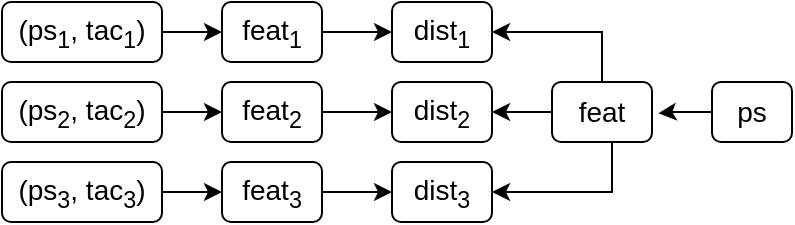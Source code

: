 <mxfile version="27.1.5">
  <diagram name="Page-1" id="JNd1bpoNFcMxP8eTp1bo">
    <mxGraphModel dx="544" dy="304" grid="1" gridSize="10" guides="1" tooltips="1" connect="1" arrows="1" fold="1" page="1" pageScale="1" pageWidth="827" pageHeight="1169" math="0" shadow="0">
      <root>
        <mxCell id="0" />
        <mxCell id="1" parent="0" />
        <mxCell id="KZFhsWJX5YV0KJJZ43mK-5" style="edgeStyle=orthogonalEdgeStyle;rounded=0;orthogonalLoop=1;jettySize=auto;html=1;exitX=1;exitY=0.5;exitDx=0;exitDy=0;entryX=0;entryY=0.5;entryDx=0;entryDy=0;" edge="1" parent="1" source="zLQOwcotstx5ZkCRBeIc-1" target="KZFhsWJX5YV0KJJZ43mK-2">
          <mxGeometry relative="1" as="geometry" />
        </mxCell>
        <mxCell id="zLQOwcotstx5ZkCRBeIc-1" value="&lt;font style=&quot;font-size: 14px;&quot;&gt;(ps&lt;sub style=&quot;&quot;&gt;1&lt;/sub&gt;, tac&lt;sub style=&quot;&quot;&gt;1&lt;/sub&gt;)&lt;/font&gt;" style="rounded=1;whiteSpace=wrap;html=1;" parent="1" vertex="1">
          <mxGeometry x="15" y="80" width="80" height="30" as="geometry" />
        </mxCell>
        <mxCell id="KZFhsWJX5YV0KJJZ43mK-8" style="edgeStyle=orthogonalEdgeStyle;rounded=0;orthogonalLoop=1;jettySize=auto;html=1;exitX=1;exitY=0.5;exitDx=0;exitDy=0;" edge="1" parent="1" source="zLQOwcotstx5ZkCRBeIc-3" target="KZFhsWJX5YV0KJJZ43mK-3">
          <mxGeometry relative="1" as="geometry" />
        </mxCell>
        <mxCell id="zLQOwcotstx5ZkCRBeIc-3" value="&lt;font style=&quot;font-size: 14px;&quot;&gt;(ps&lt;sub style=&quot;&quot;&gt;2&lt;/sub&gt;, tac&lt;sub style=&quot;&quot;&gt;2&lt;/sub&gt;)&lt;/font&gt;" style="rounded=1;whiteSpace=wrap;html=1;" parent="1" vertex="1">
          <mxGeometry x="15" y="120" width="80" height="30" as="geometry" />
        </mxCell>
        <mxCell id="KZFhsWJX5YV0KJJZ43mK-7" style="edgeStyle=orthogonalEdgeStyle;rounded=0;orthogonalLoop=1;jettySize=auto;html=1;exitX=1;exitY=0.5;exitDx=0;exitDy=0;entryX=0;entryY=0.5;entryDx=0;entryDy=0;" edge="1" parent="1" source="KZFhsWJX5YV0KJJZ43mK-1" target="KZFhsWJX5YV0KJJZ43mK-4">
          <mxGeometry relative="1" as="geometry" />
        </mxCell>
        <mxCell id="KZFhsWJX5YV0KJJZ43mK-1" value="&lt;font style=&quot;font-size: 14px;&quot;&gt;(ps&lt;sub style=&quot;&quot;&gt;3&lt;/sub&gt;, tac&lt;sub style=&quot;&quot;&gt;3&lt;/sub&gt;)&lt;/font&gt;" style="rounded=1;whiteSpace=wrap;html=1;" vertex="1" parent="1">
          <mxGeometry x="15" y="160" width="80" height="30" as="geometry" />
        </mxCell>
        <mxCell id="KZFhsWJX5YV0KJJZ43mK-14" style="edgeStyle=orthogonalEdgeStyle;rounded=0;orthogonalLoop=1;jettySize=auto;html=1;exitX=1;exitY=0.5;exitDx=0;exitDy=0;entryX=0;entryY=0.5;entryDx=0;entryDy=0;" edge="1" parent="1" source="KZFhsWJX5YV0KJJZ43mK-2" target="KZFhsWJX5YV0KJJZ43mK-11">
          <mxGeometry relative="1" as="geometry" />
        </mxCell>
        <mxCell id="KZFhsWJX5YV0KJJZ43mK-2" value="&lt;span style=&quot;font-size: 14px;&quot;&gt;feat&lt;sub&gt;1&lt;/sub&gt;&lt;/span&gt;" style="rounded=1;whiteSpace=wrap;html=1;" vertex="1" parent="1">
          <mxGeometry x="125" y="80" width="50" height="30" as="geometry" />
        </mxCell>
        <mxCell id="KZFhsWJX5YV0KJJZ43mK-15" style="edgeStyle=orthogonalEdgeStyle;rounded=0;orthogonalLoop=1;jettySize=auto;html=1;exitX=1;exitY=0.5;exitDx=0;exitDy=0;entryX=0;entryY=0.5;entryDx=0;entryDy=0;" edge="1" parent="1" source="KZFhsWJX5YV0KJJZ43mK-3" target="KZFhsWJX5YV0KJJZ43mK-12">
          <mxGeometry relative="1" as="geometry" />
        </mxCell>
        <mxCell id="KZFhsWJX5YV0KJJZ43mK-3" value="&lt;span style=&quot;font-size: 14px;&quot;&gt;feat&lt;sub&gt;2&lt;/sub&gt;&lt;/span&gt;" style="rounded=1;whiteSpace=wrap;html=1;" vertex="1" parent="1">
          <mxGeometry x="125" y="120" width="50" height="30" as="geometry" />
        </mxCell>
        <mxCell id="KZFhsWJX5YV0KJJZ43mK-18" style="edgeStyle=orthogonalEdgeStyle;rounded=0;orthogonalLoop=1;jettySize=auto;html=1;exitX=1;exitY=0.5;exitDx=0;exitDy=0;entryX=0;entryY=0.5;entryDx=0;entryDy=0;" edge="1" parent="1" source="KZFhsWJX5YV0KJJZ43mK-4" target="KZFhsWJX5YV0KJJZ43mK-13">
          <mxGeometry relative="1" as="geometry" />
        </mxCell>
        <mxCell id="KZFhsWJX5YV0KJJZ43mK-4" value="&lt;span style=&quot;font-size: 14px;&quot;&gt;feat&lt;sub&gt;3&lt;/sub&gt;&lt;/span&gt;" style="rounded=1;whiteSpace=wrap;html=1;" vertex="1" parent="1">
          <mxGeometry x="125" y="160" width="50" height="30" as="geometry" />
        </mxCell>
        <mxCell id="KZFhsWJX5YV0KJJZ43mK-9" value="&lt;font style=&quot;font-size: 14px;&quot;&gt;ps&lt;/font&gt;" style="rounded=1;whiteSpace=wrap;html=1;" vertex="1" parent="1">
          <mxGeometry x="370" y="120" width="40" height="30" as="geometry" />
        </mxCell>
        <mxCell id="KZFhsWJX5YV0KJJZ43mK-21" style="edgeStyle=orthogonalEdgeStyle;rounded=0;orthogonalLoop=1;jettySize=auto;html=1;exitX=0;exitY=0.5;exitDx=0;exitDy=0;" edge="1" parent="1" source="KZFhsWJX5YV0KJJZ43mK-10">
          <mxGeometry relative="1" as="geometry">
            <mxPoint x="260" y="134.84" as="targetPoint" />
            <mxPoint x="300" y="134.64" as="sourcePoint" />
          </mxGeometry>
        </mxCell>
        <mxCell id="KZFhsWJX5YV0KJJZ43mK-24" style="edgeStyle=orthogonalEdgeStyle;rounded=0;orthogonalLoop=1;jettySize=auto;html=1;exitX=0.5;exitY=0;exitDx=0;exitDy=0;entryX=1;entryY=0.5;entryDx=0;entryDy=0;" edge="1" parent="1" source="KZFhsWJX5YV0KJJZ43mK-10" target="KZFhsWJX5YV0KJJZ43mK-11">
          <mxGeometry relative="1" as="geometry" />
        </mxCell>
        <mxCell id="KZFhsWJX5YV0KJJZ43mK-25" style="edgeStyle=orthogonalEdgeStyle;rounded=0;orthogonalLoop=1;jettySize=auto;html=1;entryX=1;entryY=0.5;entryDx=0;entryDy=0;" edge="1" parent="1" source="KZFhsWJX5YV0KJJZ43mK-10" target="KZFhsWJX5YV0KJJZ43mK-13">
          <mxGeometry relative="1" as="geometry">
            <Array as="points">
              <mxPoint x="320" y="175" />
            </Array>
          </mxGeometry>
        </mxCell>
        <mxCell id="KZFhsWJX5YV0KJJZ43mK-10" value="&lt;span style=&quot;font-size: 14px;&quot;&gt;feat&lt;/span&gt;" style="rounded=1;whiteSpace=wrap;html=1;" vertex="1" parent="1">
          <mxGeometry x="290" y="120" width="50" height="30" as="geometry" />
        </mxCell>
        <mxCell id="KZFhsWJX5YV0KJJZ43mK-11" value="&lt;span style=&quot;font-size: 14px;&quot;&gt;dist&lt;sub&gt;1&lt;/sub&gt;&lt;/span&gt;" style="rounded=1;whiteSpace=wrap;html=1;" vertex="1" parent="1">
          <mxGeometry x="210" y="80" width="50" height="30" as="geometry" />
        </mxCell>
        <mxCell id="KZFhsWJX5YV0KJJZ43mK-12" value="&lt;span style=&quot;font-size: 14px;&quot;&gt;dist&lt;sub&gt;2&lt;/sub&gt;&lt;/span&gt;" style="rounded=1;whiteSpace=wrap;html=1;" vertex="1" parent="1">
          <mxGeometry x="210" y="120" width="50" height="30" as="geometry" />
        </mxCell>
        <mxCell id="KZFhsWJX5YV0KJJZ43mK-13" value="&lt;span style=&quot;font-size: 14px;&quot;&gt;dist&lt;sub&gt;3&lt;/sub&gt;&lt;/span&gt;" style="rounded=1;whiteSpace=wrap;html=1;" vertex="1" parent="1">
          <mxGeometry x="210" y="160" width="50" height="30" as="geometry" />
        </mxCell>
        <mxCell id="KZFhsWJX5YV0KJJZ43mK-19" style="edgeStyle=orthogonalEdgeStyle;rounded=0;orthogonalLoop=1;jettySize=auto;html=1;entryX=1.064;entryY=0.52;entryDx=0;entryDy=0;entryPerimeter=0;" edge="1" parent="1" source="KZFhsWJX5YV0KJJZ43mK-9" target="KZFhsWJX5YV0KJJZ43mK-10">
          <mxGeometry relative="1" as="geometry" />
        </mxCell>
      </root>
    </mxGraphModel>
  </diagram>
</mxfile>
